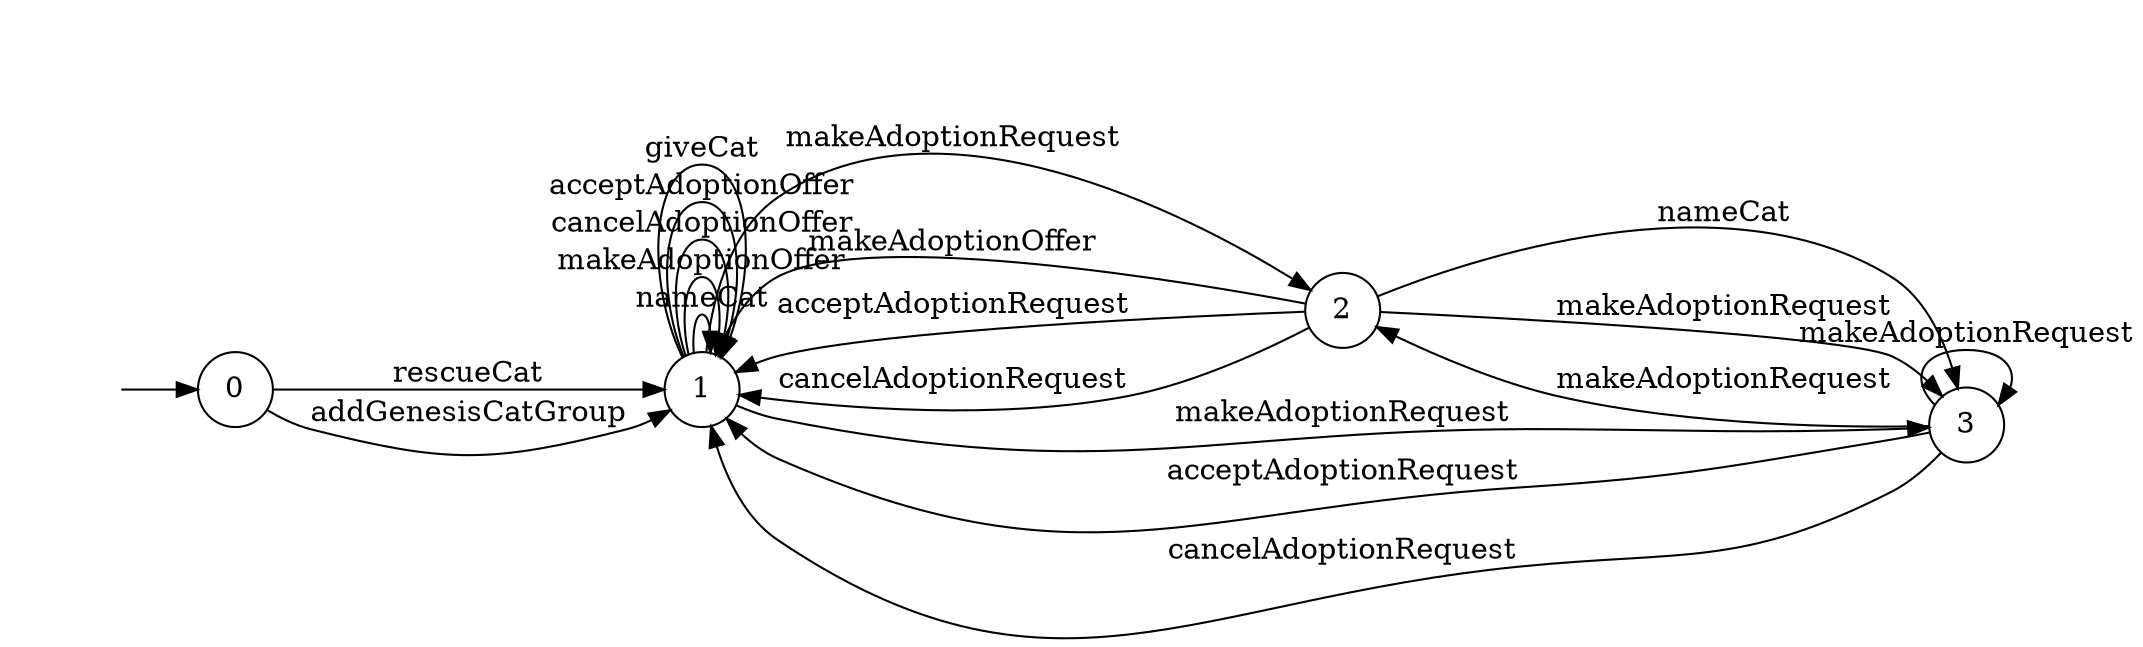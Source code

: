 digraph "Dapp-Automata-data/result/model-fix/0x60cd862c9c687a9de49aecdc3a99b74a4fc54ab6/MoonCatRescue/FSM-2" {
	graph [rankdir=LR]
	"" [label="" shape=plaintext]
	0 [label=0 shape=circle]
	2 [label=2 shape=circle]
	3 [label=3 shape=circle]
	1 [label=1 shape=circle]
	"" -> 0 [label=""]
	0 -> 1 [label=rescueCat]
	0 -> 1 [label=addGenesisCatGroup]
	1 -> 1 [label=nameCat]
	1 -> 1 [label=makeAdoptionOffer]
	1 -> 1 [label=cancelAdoptionOffer]
	1 -> 1 [label=acceptAdoptionOffer]
	1 -> 1 [label=giveCat]
	1 -> 3 [label=makeAdoptionRequest]
	1 -> 2 [label=makeAdoptionRequest]
	2 -> 3 [label=nameCat]
	2 -> 1 [label=makeAdoptionOffer]
	2 -> 3 [label=makeAdoptionRequest]
	2 -> 1 [label=acceptAdoptionRequest]
	2 -> 1 [label=cancelAdoptionRequest]
	3 -> 3 [label=makeAdoptionRequest]
	3 -> 2 [label=makeAdoptionRequest]
	3 -> 1 [label=acceptAdoptionRequest]
	3 -> 1 [label=cancelAdoptionRequest]
}
